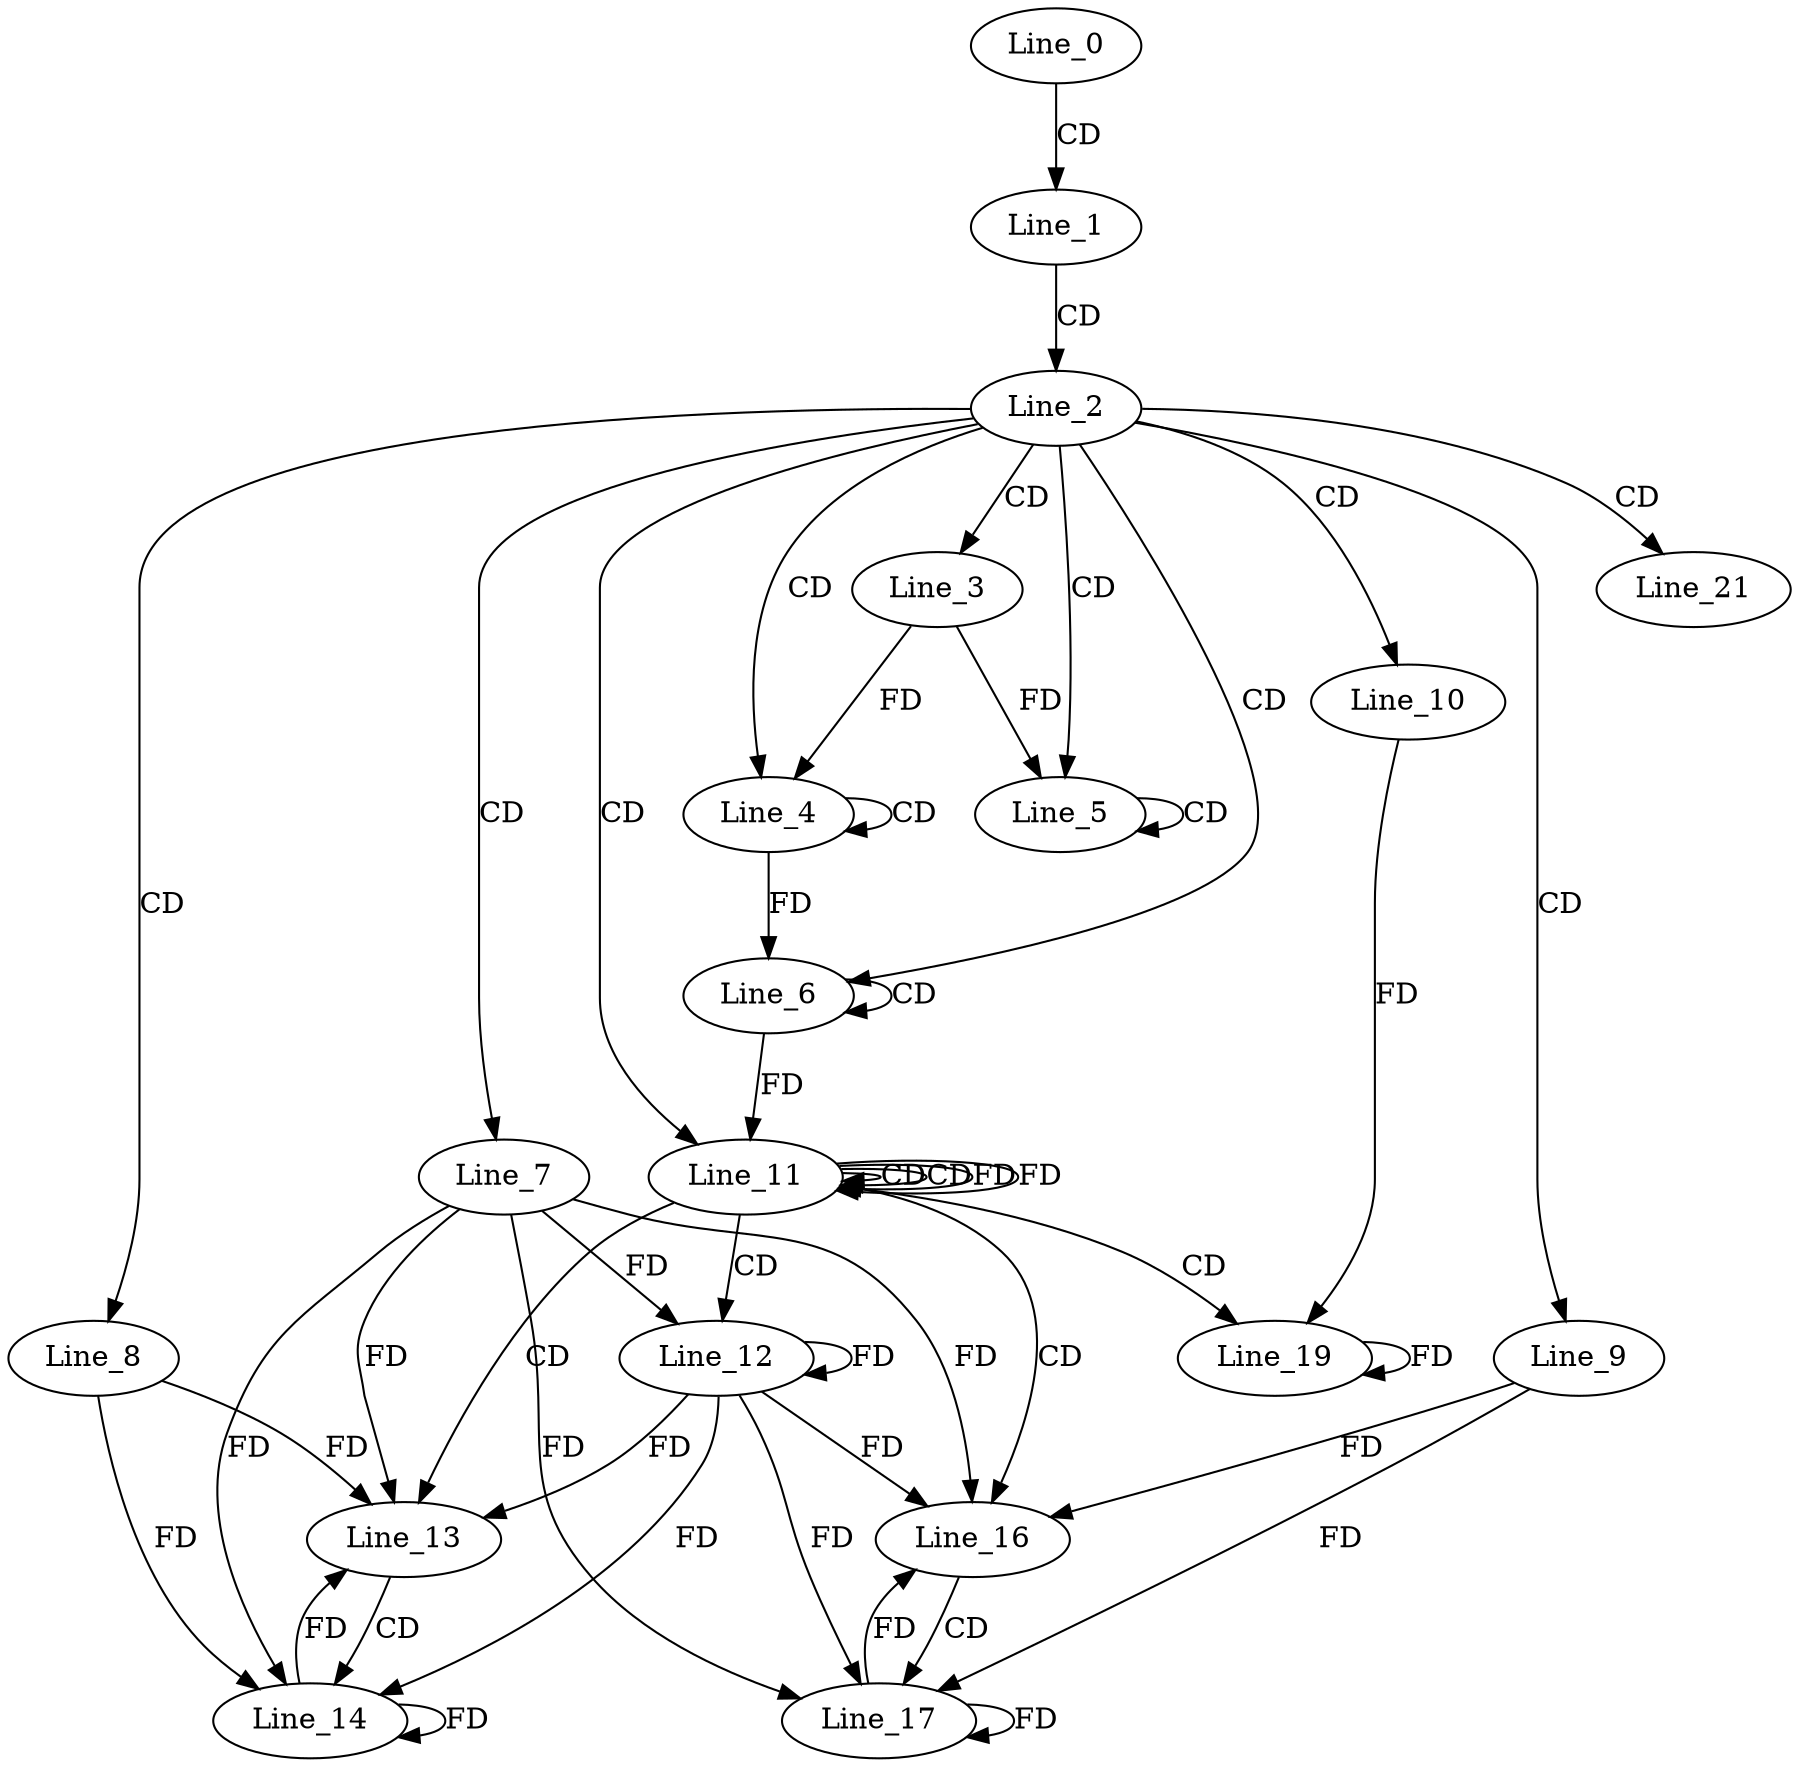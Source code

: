 digraph G {
  Line_0;
  Line_1;
  Line_2;
  Line_3;
  Line_4;
  Line_4;
  Line_5;
  Line_5;
  Line_5;
  Line_6;
  Line_6;
  Line_7;
  Line_8;
  Line_9;
  Line_10;
  Line_11;
  Line_11;
  Line_11;
  Line_12;
  Line_12;
  Line_13;
  Line_14;
  Line_16;
  Line_17;
  Line_19;
  Line_21;
  Line_0 -> Line_1 [ label="CD" ];
  Line_1 -> Line_2 [ label="CD" ];
  Line_2 -> Line_3 [ label="CD" ];
  Line_2 -> Line_4 [ label="CD" ];
  Line_4 -> Line_4 [ label="CD" ];
  Line_3 -> Line_4 [ label="FD" ];
  Line_2 -> Line_5 [ label="CD" ];
  Line_5 -> Line_5 [ label="CD" ];
  Line_3 -> Line_5 [ label="FD" ];
  Line_2 -> Line_6 [ label="CD" ];
  Line_6 -> Line_6 [ label="CD" ];
  Line_4 -> Line_6 [ label="FD" ];
  Line_2 -> Line_7 [ label="CD" ];
  Line_2 -> Line_8 [ label="CD" ];
  Line_2 -> Line_9 [ label="CD" ];
  Line_2 -> Line_10 [ label="CD" ];
  Line_2 -> Line_11 [ label="CD" ];
  Line_11 -> Line_11 [ label="CD" ];
  Line_6 -> Line_11 [ label="FD" ];
  Line_11 -> Line_11 [ label="CD" ];
  Line_11 -> Line_11 [ label="FD" ];
  Line_11 -> Line_12 [ label="CD" ];
  Line_12 -> Line_12 [ label="FD" ];
  Line_7 -> Line_12 [ label="FD" ];
  Line_11 -> Line_13 [ label="CD" ];
  Line_8 -> Line_13 [ label="FD" ];
  Line_12 -> Line_13 [ label="FD" ];
  Line_7 -> Line_13 [ label="FD" ];
  Line_13 -> Line_14 [ label="CD" ];
  Line_14 -> Line_14 [ label="FD" ];
  Line_8 -> Line_14 [ label="FD" ];
  Line_12 -> Line_14 [ label="FD" ];
  Line_7 -> Line_14 [ label="FD" ];
  Line_11 -> Line_16 [ label="CD" ];
  Line_9 -> Line_16 [ label="FD" ];
  Line_12 -> Line_16 [ label="FD" ];
  Line_7 -> Line_16 [ label="FD" ];
  Line_16 -> Line_17 [ label="CD" ];
  Line_17 -> Line_17 [ label="FD" ];
  Line_9 -> Line_17 [ label="FD" ];
  Line_12 -> Line_17 [ label="FD" ];
  Line_7 -> Line_17 [ label="FD" ];
  Line_11 -> Line_19 [ label="CD" ];
  Line_19 -> Line_19 [ label="FD" ];
  Line_10 -> Line_19 [ label="FD" ];
  Line_2 -> Line_21 [ label="CD" ];
  Line_11 -> Line_11 [ label="FD" ];
  Line_14 -> Line_13 [ label="FD" ];
  Line_17 -> Line_16 [ label="FD" ];
}

